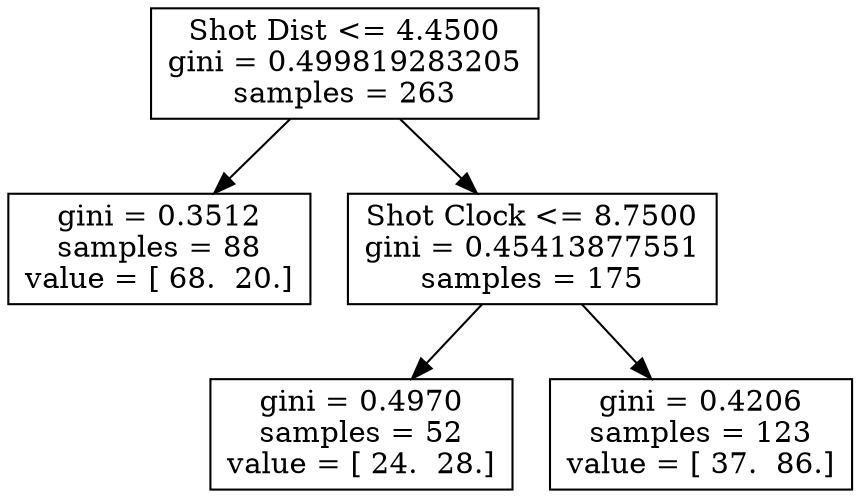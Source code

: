digraph Tree {
0 [label="Shot Dist <= 4.4500\ngini = 0.499819283205\nsamples = 263", shape="box"] ;
1 [label="gini = 0.3512\nsamples = 88\nvalue = [ 68.  20.]", shape="box"] ;
0 -> 1 ;
2 [label="Shot Clock <= 8.7500\ngini = 0.45413877551\nsamples = 175", shape="box"] ;
0 -> 2 ;
3 [label="gini = 0.4970\nsamples = 52\nvalue = [ 24.  28.]", shape="box"] ;
2 -> 3 ;
4 [label="gini = 0.4206\nsamples = 123\nvalue = [ 37.  86.]", shape="box"] ;
2 -> 4 ;
}
